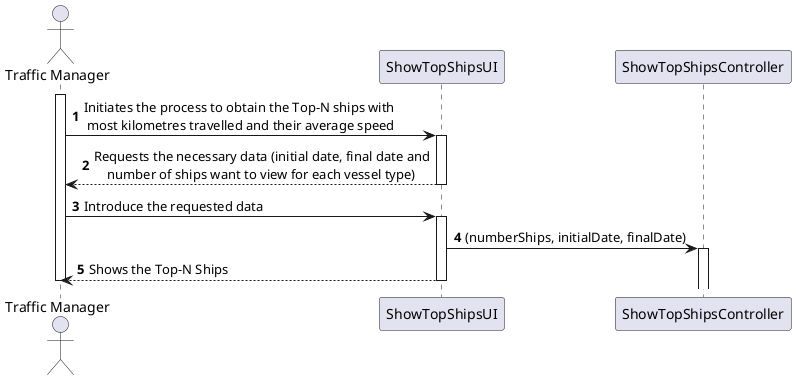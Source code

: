 @startuml

autonumber
actor "Traffic Manager" as TP
activate TP
participant "ShowTopShipsUI" as ui
participant "ShowTopShipsController" as controller


TP -> ui : Initiates the process to obtain the Top-N ships with\n most kilometres travelled and their average speed
activate ui


ui --> TP : Requests the necessary data (initial date, final date and\n    number of ships want to view for each vessel type)
deactivate ui

TP -> ui : Introduce the requested data
activate ui

ui -> controller : (numberShips, initialDate, finalDate)
activate controller

ui --> TP : Shows the Top-N Ships
deactivate ui
deactivate TP
@enduml